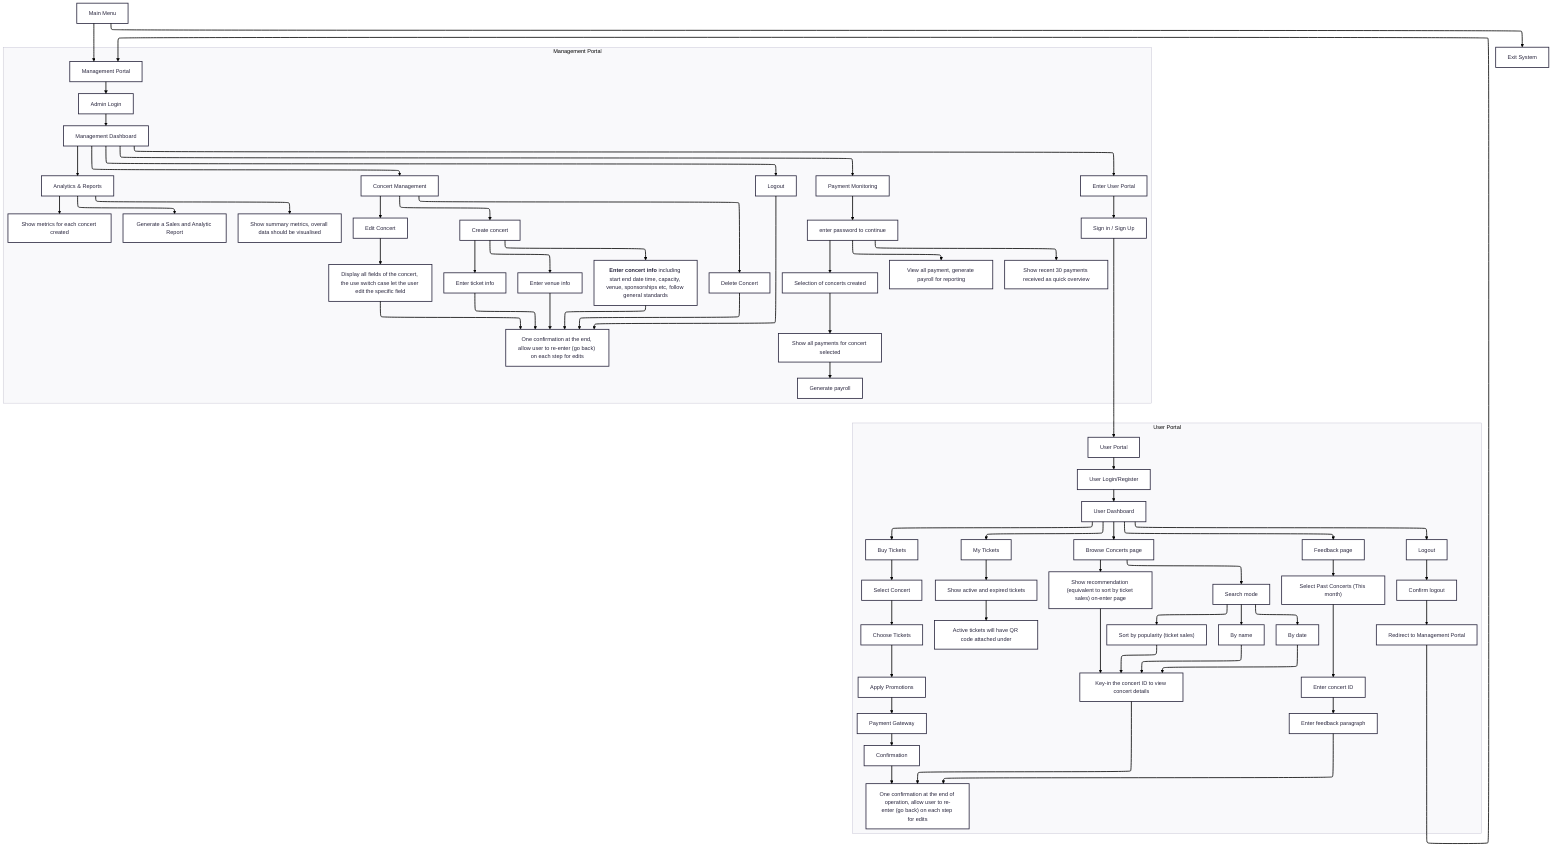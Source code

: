 ---
config:
  layout: elk
  theme: redux
---
flowchart TD
 subgraph subGraph0["Management Portal"]
        B1["Admin Login"]
        B["Management Portal"]
        B2["Management Dashboard"]
        B21["Concert Management"]
        B23["Payment Monitoring"]
        B24["Analytics & Reports"]
        B25["Enter User Portal"]
        B27["Logout"]
        n5["Create concert"]
        n6["Edit Concert"]
        n7["Delete Concert"]
        n8["Enter ticket info"]
        n9["Enter venue info"]
        n11["<b>Enter concert info</b> including start end date time, capacity, venue, sponsorships etc, follow general standards"]
        n12["One confirmation at the end, allow user to re-enter (go back) on each step for edits"]
        n13["Selection of concerts created"]
        n14["Show all payments for concert selected"]
        n15["Show recent 30 payments received as quick overview"]
        n16["Sign in / Sign Up"]
        n26["View all payment, generate payroll for reporting"]
        n27["Generate payroll"]
        n28["Show summary metrics, overall data should be visualised"]
        n29["Show metrics for each concert created"]
        n30["Generate a Sales and Analytic Report"]
        n31["enter password to continue"]
        n32["Display all fields of the concert, the use switch case let the user edit the specific field"]
  end
 subgraph subGraph1["User Portal"]
        C1["User Login/Register"]
        C["User Portal"]
        C2["User Dashboard"]
        C21["Browse Concerts page"]
        C22["Buy Tickets"]
        C23["My Tickets"]
        C24["Feedback page"]
        C25["Logout"]
        C211["Show recommendation (equivalent to sort by ticket sales) on-enter page"]
        C212["Search mode"]
        C221["Select Concert"]
        C222["Choose Tickets"]
        C223["Apply Promotions"]
        C224["Payment Gateway"]
        C225["Confirmation"]
        n1["Select Past Concerts (This month)"]
        n2["Enter concert ID"]
        n4["Show active and expired tickets"]
        n17["By name"]
        n18["By date"]
        n19["Sort by popularity (ticket sales)"]
        n20["Key-in the concert ID to view concert details"]
        n21["Active tickets will have QR code attached under"]
        n22["Enter feedback paragraph"]
        n23["One confirmation at the end of operation, allow user to re-enter (go back) on each step for edits"]
        n24["Confirm logout"]
        n25["Redirect to Management Portal"]
  end
    A["Main Menu"] --> B & D["Exit System"]
    B --> B1
    B1 --> B2
    B2 --> B21 & B23 & B24 & B25 & B27
    C --> C1
    C1 --> C2
    C2 --> C21 & C22 & C23 & C24 & C25
    C21 --> C211 & C212
    C22 --> C221
    C221 --> C222
    C222 --> C223
    C223 --> C224
    C224 --> C225
    C24 --> n1
    n1 --> n2
    C23 --> n4
    B21 --> n5 & n6 & n7
    n5 --> n9 & n11 & n8
    n8 --> n12
    n9 --> n12
    n11 --> n12
    n7 --> n12
    B23 --> n31
    n13 --> n14
    B25 --> n16
    C212 --> n17 & n18 & n19
    n19 --> n20
    n17 --> n20
    n18 --> n20
    C211 --> n20
    n4 --> n21
    n2 --> n22
    n22 --> n23
    n20 --> n23
    C225 --> n23
    C25 --> n24
    n24 --> n25
    n14 --> n27
    B24 --> n28 & n29 & n30
    B27 --> n12
    n31 --> n13 & n15 & n26
    n6 --> n32
    n32 --> n12
    n25 --> B
    n16 --> C